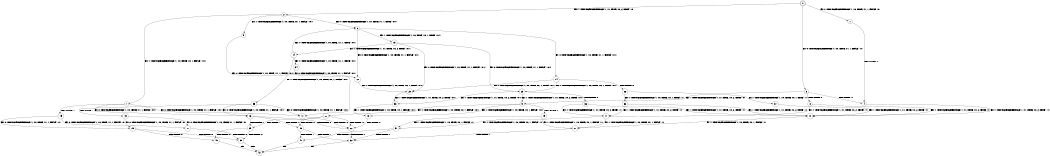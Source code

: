 digraph BCG {
size = "7, 10.5";
center = TRUE;
node [shape = circle];
0 [peripheries = 2];
0 -> 1 [label = "EX !0 !ATOMIC_EXCH_BRANCH (1, +0, TRUE, +1, 1, FALSE) !:0:"];
0 -> 2 [label = "EX !1 !ATOMIC_EXCH_BRANCH (1, +1, TRUE, +0, 2, TRUE) !:0:"];
0 -> 3 [label = "EX !0 !ATOMIC_EXCH_BRANCH (1, +0, TRUE, +1, 1, FALSE) !:0:"];
1 -> 4 [label = "TERMINATE !0"];
2 -> 5 [label = "EX !1 !ATOMIC_EXCH_BRANCH (1, +0, TRUE, +0, 1, FALSE) !:0:1:"];
2 -> 6 [label = "EX !0 !ATOMIC_EXCH_BRANCH (1, +0, TRUE, +1, 1, TRUE) !:0:1:"];
2 -> 7 [label = "EX !1 !ATOMIC_EXCH_BRANCH (1, +0, TRUE, +0, 1, FALSE) !:0:1:"];
3 -> 4 [label = "TERMINATE !0"];
3 -> 8 [label = "TERMINATE !0"];
3 -> 9 [label = "EX !1 !ATOMIC_EXCH_BRANCH (1, +1, TRUE, +0, 2, TRUE) !:0:"];
4 -> 10 [label = "EX !1 !ATOMIC_EXCH_BRANCH (1, +1, TRUE, +0, 2, TRUE) !:1:"];
5 -> 11 [label = "EX !0 !ATOMIC_EXCH_BRANCH (1, +0, TRUE, +1, 1, FALSE) !:0:1:"];
6 -> 12 [label = "EX !0 !ATOMIC_EXCH_BRANCH (1, +0, TRUE, +1, 1, FALSE) !:0:1:"];
6 -> 13 [label = "EX !1 !ATOMIC_EXCH_BRANCH (1, +0, TRUE, +0, 1, TRUE) !:0:1:"];
6 -> 14 [label = "EX !0 !ATOMIC_EXCH_BRANCH (1, +0, TRUE, +1, 1, FALSE) !:0:1:"];
7 -> 11 [label = "EX !0 !ATOMIC_EXCH_BRANCH (1, +0, TRUE, +1, 1, FALSE) !:0:1:"];
7 -> 15 [label = "TERMINATE !1"];
7 -> 16 [label = "EX !0 !ATOMIC_EXCH_BRANCH (1, +0, TRUE, +1, 1, FALSE) !:0:1:"];
8 -> 10 [label = "EX !1 !ATOMIC_EXCH_BRANCH (1, +1, TRUE, +0, 2, TRUE) !:1:"];
8 -> 17 [label = "EX !1 !ATOMIC_EXCH_BRANCH (1, +1, TRUE, +0, 2, TRUE) !:1:"];
9 -> 18 [label = "EX !1 !ATOMIC_EXCH_BRANCH (1, +0, TRUE, +0, 1, FALSE) !:0:1:"];
9 -> 19 [label = "TERMINATE !0"];
9 -> 20 [label = "EX !1 !ATOMIC_EXCH_BRANCH (1, +0, TRUE, +0, 1, FALSE) !:0:1:"];
10 -> 21 [label = "EX !1 !ATOMIC_EXCH_BRANCH (1, +0, TRUE, +0, 1, FALSE) !:1:"];
11 -> 22 [label = "TERMINATE !0"];
12 -> 23 [label = "EX !1 !ATOMIC_EXCH_BRANCH (1, +0, TRUE, +0, 1, TRUE) !:0:1:"];
13 -> 23 [label = "EX !0 !ATOMIC_EXCH_BRANCH (1, +0, TRUE, +1, 1, FALSE) !:0:1:"];
13 -> 24 [label = "EX !1 !ATOMIC_EXCH_BRANCH (1, +1, TRUE, +0, 2, TRUE) !:0:1:"];
13 -> 25 [label = "EX !0 !ATOMIC_EXCH_BRANCH (1, +0, TRUE, +1, 1, FALSE) !:0:1:"];
14 -> 23 [label = "EX !1 !ATOMIC_EXCH_BRANCH (1, +0, TRUE, +0, 1, TRUE) !:0:1:"];
14 -> 26 [label = "TERMINATE !0"];
14 -> 25 [label = "EX !1 !ATOMIC_EXCH_BRANCH (1, +0, TRUE, +0, 1, TRUE) !:0:1:"];
15 -> 27 [label = "EX !0 !ATOMIC_EXCH_BRANCH (1, +0, TRUE, +1, 1, FALSE) !:0:"];
15 -> 28 [label = "EX !0 !ATOMIC_EXCH_BRANCH (1, +0, TRUE, +1, 1, FALSE) !:0:"];
16 -> 22 [label = "TERMINATE !0"];
16 -> 29 [label = "TERMINATE !1"];
16 -> 30 [label = "TERMINATE !0"];
17 -> 21 [label = "EX !1 !ATOMIC_EXCH_BRANCH (1, +0, TRUE, +0, 1, FALSE) !:1:"];
17 -> 31 [label = "EX !1 !ATOMIC_EXCH_BRANCH (1, +0, TRUE, +0, 1, FALSE) !:1:"];
18 -> 22 [label = "TERMINATE !0"];
19 -> 21 [label = "EX !1 !ATOMIC_EXCH_BRANCH (1, +0, TRUE, +0, 1, FALSE) !:1:"];
19 -> 31 [label = "EX !1 !ATOMIC_EXCH_BRANCH (1, +0, TRUE, +0, 1, FALSE) !:1:"];
20 -> 22 [label = "TERMINATE !0"];
20 -> 29 [label = "TERMINATE !1"];
20 -> 30 [label = "TERMINATE !0"];
21 -> 32 [label = "TERMINATE !1"];
22 -> 32 [label = "TERMINATE !1"];
23 -> 33 [label = "EX !1 !ATOMIC_EXCH_BRANCH (1, +1, TRUE, +0, 2, TRUE) !:0:1:"];
24 -> 34 [label = "EX !0 !ATOMIC_EXCH_BRANCH (1, +0, TRUE, +1, 1, TRUE) !:0:1:"];
24 -> 35 [label = "EX !1 !ATOMIC_EXCH_BRANCH (1, +0, TRUE, +0, 1, FALSE) !:0:1:"];
24 -> 6 [label = "EX !0 !ATOMIC_EXCH_BRANCH (1, +0, TRUE, +1, 1, TRUE) !:0:1:"];
25 -> 33 [label = "EX !1 !ATOMIC_EXCH_BRANCH (1, +1, TRUE, +0, 2, TRUE) !:0:1:"];
25 -> 36 [label = "TERMINATE !0"];
25 -> 9 [label = "EX !1 !ATOMIC_EXCH_BRANCH (1, +1, TRUE, +0, 2, TRUE) !:0:1:"];
26 -> 37 [label = "EX !1 !ATOMIC_EXCH_BRANCH (1, +0, TRUE, +0, 1, TRUE) !:1:"];
26 -> 38 [label = "EX !1 !ATOMIC_EXCH_BRANCH (1, +0, TRUE, +0, 1, TRUE) !:1:"];
27 -> 39 [label = "TERMINATE !0"];
28 -> 39 [label = "TERMINATE !0"];
28 -> 40 [label = "TERMINATE !0"];
29 -> 39 [label = "TERMINATE !0"];
29 -> 40 [label = "TERMINATE !0"];
30 -> 32 [label = "TERMINATE !1"];
30 -> 41 [label = "TERMINATE !1"];
31 -> 32 [label = "TERMINATE !1"];
31 -> 41 [label = "TERMINATE !1"];
32 -> 42 [label = "exit"];
33 -> 18 [label = "EX !1 !ATOMIC_EXCH_BRANCH (1, +0, TRUE, +0, 1, FALSE) !:0:1:"];
34 -> 12 [label = "EX !0 !ATOMIC_EXCH_BRANCH (1, +0, TRUE, +1, 1, FALSE) !:0:1:"];
35 -> 11 [label = "EX !0 !ATOMIC_EXCH_BRANCH (1, +0, TRUE, +1, 1, FALSE) !:0:1:"];
35 -> 43 [label = "TERMINATE !1"];
35 -> 16 [label = "EX !0 !ATOMIC_EXCH_BRANCH (1, +0, TRUE, +1, 1, FALSE) !:0:1:"];
36 -> 10 [label = "EX !1 !ATOMIC_EXCH_BRANCH (1, +1, TRUE, +0, 2, TRUE) !:1:"];
36 -> 17 [label = "EX !1 !ATOMIC_EXCH_BRANCH (1, +1, TRUE, +0, 2, TRUE) !:1:"];
37 -> 10 [label = "EX !1 !ATOMIC_EXCH_BRANCH (1, +1, TRUE, +0, 2, TRUE) !:1:"];
38 -> 10 [label = "EX !1 !ATOMIC_EXCH_BRANCH (1, +1, TRUE, +0, 2, TRUE) !:1:"];
38 -> 17 [label = "EX !1 !ATOMIC_EXCH_BRANCH (1, +1, TRUE, +0, 2, TRUE) !:1:"];
39 -> 42 [label = "exit"];
40 -> 42 [label = "exit"];
41 -> 42 [label = "exit"];
43 -> 27 [label = "EX !0 !ATOMIC_EXCH_BRANCH (1, +0, TRUE, +1, 1, FALSE) !:0:"];
43 -> 28 [label = "EX !0 !ATOMIC_EXCH_BRANCH (1, +0, TRUE, +1, 1, FALSE) !:0:"];
}
